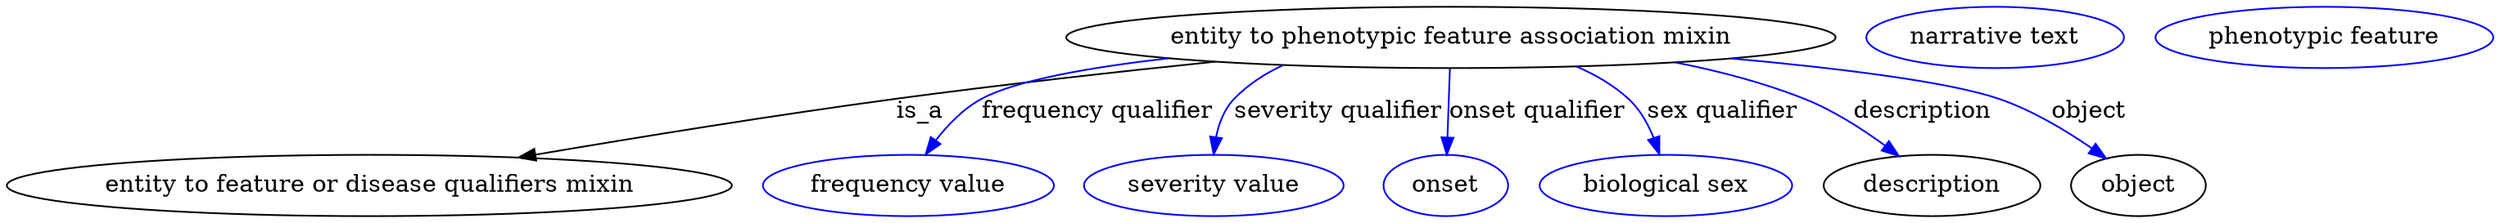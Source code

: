 digraph {
	graph [bb="0,0,1455.3,123"];
	node [label="\N"];
	"entity to phenotypic feature association mixin"	 [height=0.5,
		label="entity to phenotypic feature association mixin",
		pos="845.53,105",
		width=6.2647];
	"entity to feature or disease qualifiers mixin"	 [height=0.5,
		pos="212.53,18",
		width=5.9036];
	"entity to phenotypic feature association mixin" -> "entity to feature or disease qualifiers mixin"	 [label=is_a,
		lp="534.53,61.5",
		pos="e,302.97,34.29 703.75,90.968 646.73,84.889 580.42,77.269 520.53,69 450.98,59.397 372.95,46.454 312.84,36.01"];
	"frequency qualifier"	 [color=blue,
		height=0.5,
		label="frequency value",
		pos="528.53,18",
		width=2.3651];
	"entity to phenotypic feature association mixin" -> "frequency qualifier"	 [color=blue,
		label="frequency qualifier",
		lp="638.03,61.5",
		pos="e,538.23,36.126 675.8,93.139 630.68,87.72 589.07,79.973 569.53,69 559.22,63.208 550.51,53.69 543.81,44.436",
		style=solid];
	"severity qualifier"	 [color=blue,
		height=0.5,
		label="severity value",
		pos="707.53,18",
		width=2.1123];
	"entity to phenotypic feature association mixin" -> "severity qualifier"	 [color=blue,
		label="severity qualifier",
		lp="780.03,61.5",
		pos="e,707.02,36.168 761.82,88.246 742.4,82.831 725.39,76.312 718.53,69 712.78,62.869 709.75,54.48 708.23,46.276",
		style=solid];
	"onset qualifier"	 [color=blue,
		height=0.5,
		label=onset,
		pos="844.53,18",
		width=1.011];
	"entity to phenotypic feature association mixin" -> "onset qualifier"	 [color=blue,
		label="onset qualifier",
		lp="897.53,61.5",
		pos="e,844.74,36.003 845.32,86.974 845.19,75.192 845.01,59.561 844.85,46.158",
		style=solid];
	"sex qualifier"	 [color=blue,
		height=0.5,
		label="biological sex",
		pos="972.53,18",
		width=2.0582];
	"entity to phenotypic feature association mixin" -> "sex qualifier"	 [color=blue,
		label="sex qualifier",
		lp="1006,61.5",
		pos="e,968.62,36.218 920.74,87.94 931.6,83.108 941.98,76.921 950.53,69 957.24,62.785 962,54.171 965.33,45.791",
		style=solid];
	description	 [height=0.5,
		pos="1128.5,18",
		width=1.7693];
	"entity to phenotypic feature association mixin" -> description	 [color=blue,
		label=description,
		lp="1124.5,61.5",
		pos="e,1108.6,35.338 980.61,90.559 1005.7,85.419 1031.3,78.449 1054.5,69 1070.9,62.334 1087.2,51.591 1100.4,41.68",
		style=solid];
	object	 [height=0.5,
		pos="1249.5,18",
		width=1.1013];
	"entity to phenotypic feature association mixin" -> object	 [color=blue,
		label=object,
		lp="1222,61.5",
		pos="e,1230.2,33.969 1015.4,93.09 1078,87.236 1140.6,79.213 1169.5,69 1188.4,62.359 1207.3,50.573 1222,40.004",
		style=solid];
	"entity to phenotypic feature association mixin_description"	 [color=blue,
		height=0.5,
		label="narrative text",
		pos="1164.5,105",
		width=2.0943];
	"entity to phenotypic feature association mixin_object"	 [color=blue,
		height=0.5,
		label="phenotypic feature",
		pos="1356.5,105",
		width=2.7442];
}
